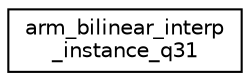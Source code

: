 digraph "Graphical Class Hierarchy"
{
 // LATEX_PDF_SIZE
  edge [fontname="Helvetica",fontsize="10",labelfontname="Helvetica",labelfontsize="10"];
  node [fontname="Helvetica",fontsize="10",shape=record];
  rankdir="LR";
  Node0 [label="arm_bilinear_interp\l_instance_q31",height=0.2,width=0.4,color="black", fillcolor="white", style="filled",URL="$structarm__bilinear__interp__instance__q31.html",tooltip="Instance structure for the Q31 bilinear interpolation function."];
}
